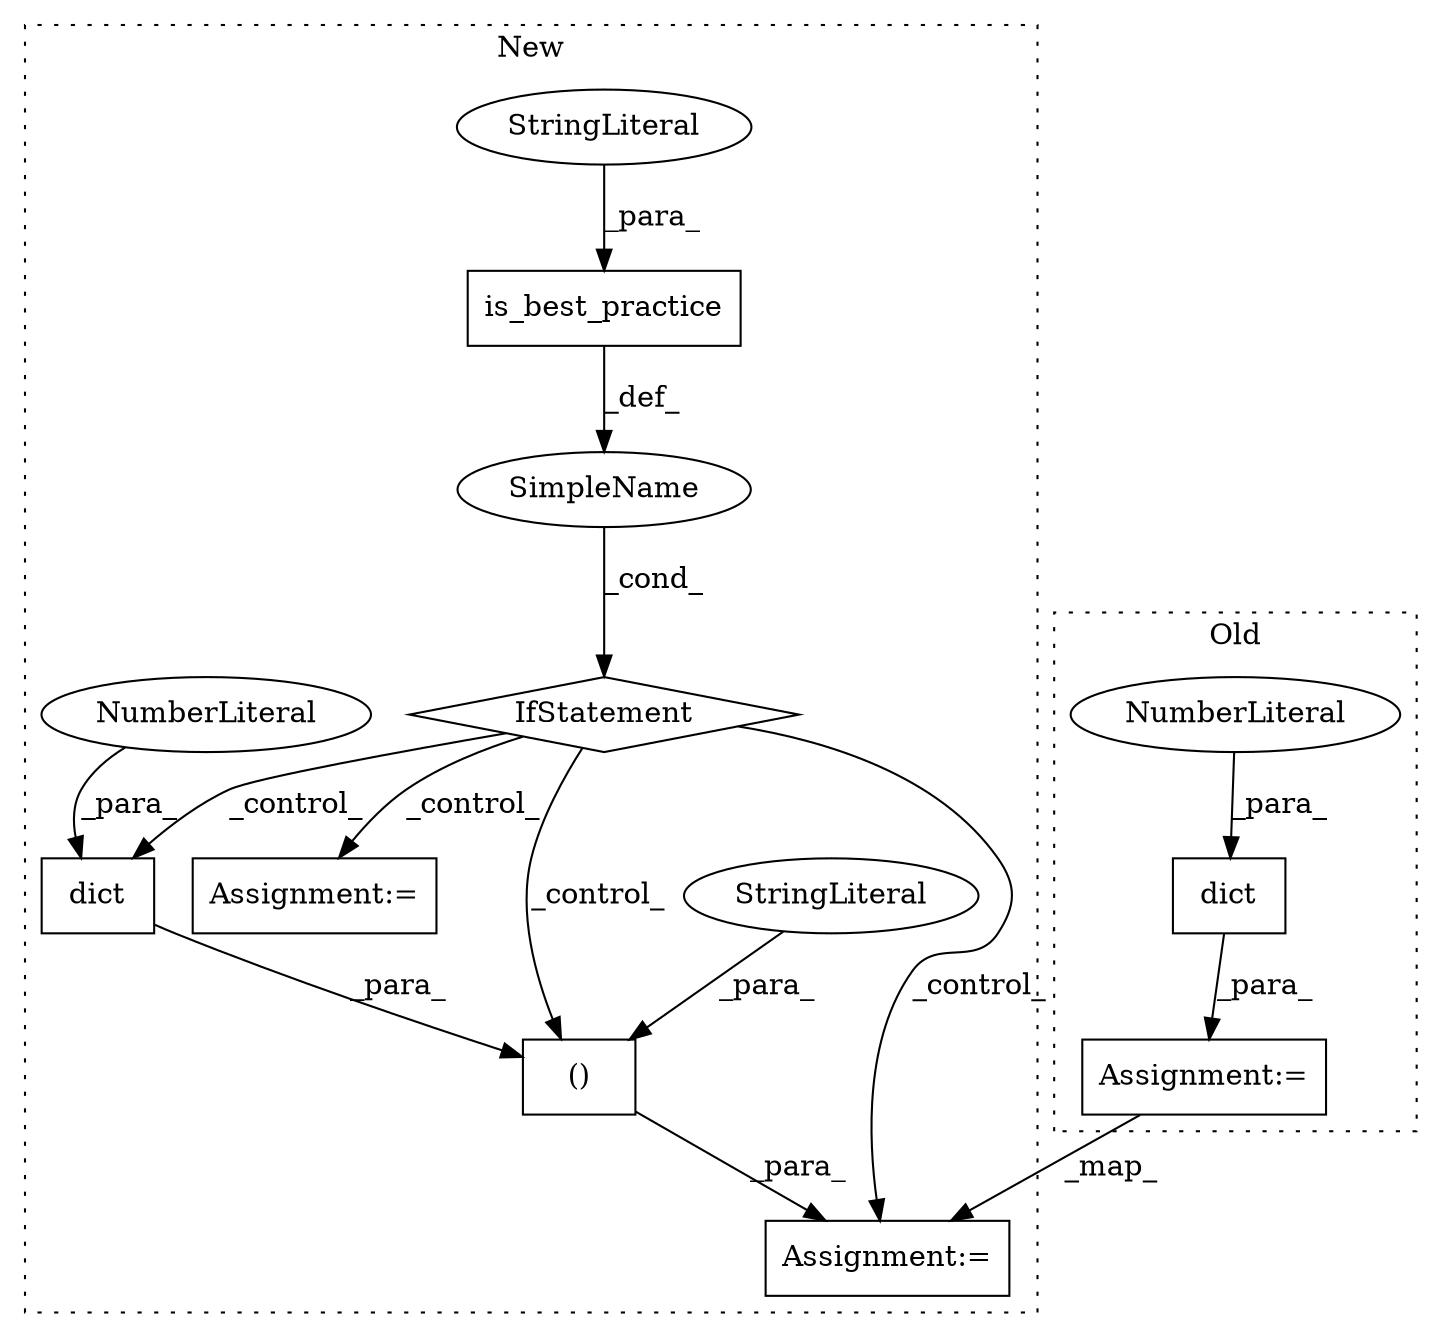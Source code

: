 digraph G {
subgraph cluster0 {
1 [label="dict" a="32" s="758,777" l="5,1" shape="box"];
6 [label="Assignment:=" a="7" s="757" l="1" shape="box"];
8 [label="NumberLiteral" a="34" s="774" l="3" shape="ellipse"];
label = "Old";
style="dotted";
}
subgraph cluster1 {
2 [label="is_best_practice" a="32" s="550,578" l="17,1" shape="box"];
3 [label="IfStatement" a="25" s="546,579" l="4,2" shape="diamond"];
4 [label="SimpleName" a="42" s="" l="" shape="ellipse"];
5 [label="Assignment:=" a="7" s="795" l="8" shape="box"];
7 [label="StringLiteral" a="45" s="567" l="11" shape="ellipse"];
9 [label="Assignment:=" a="7" s="647" l="1" shape="box"];
10 [label="()" a="106" s="803" l="32" shape="box"];
11 [label="dict" a="32" s="826,834" l="5,1" shape="box"];
12 [label="NumberLiteral" a="34" s="831" l="3" shape="ellipse"];
13 [label="StringLiteral" a="45" s="803" l="10" shape="ellipse"];
label = "New";
style="dotted";
}
1 -> 6 [label="_para_"];
2 -> 4 [label="_def_"];
3 -> 9 [label="_control_"];
3 -> 10 [label="_control_"];
3 -> 5 [label="_control_"];
3 -> 11 [label="_control_"];
4 -> 3 [label="_cond_"];
6 -> 5 [label="_map_"];
7 -> 2 [label="_para_"];
8 -> 1 [label="_para_"];
10 -> 5 [label="_para_"];
11 -> 10 [label="_para_"];
12 -> 11 [label="_para_"];
13 -> 10 [label="_para_"];
}